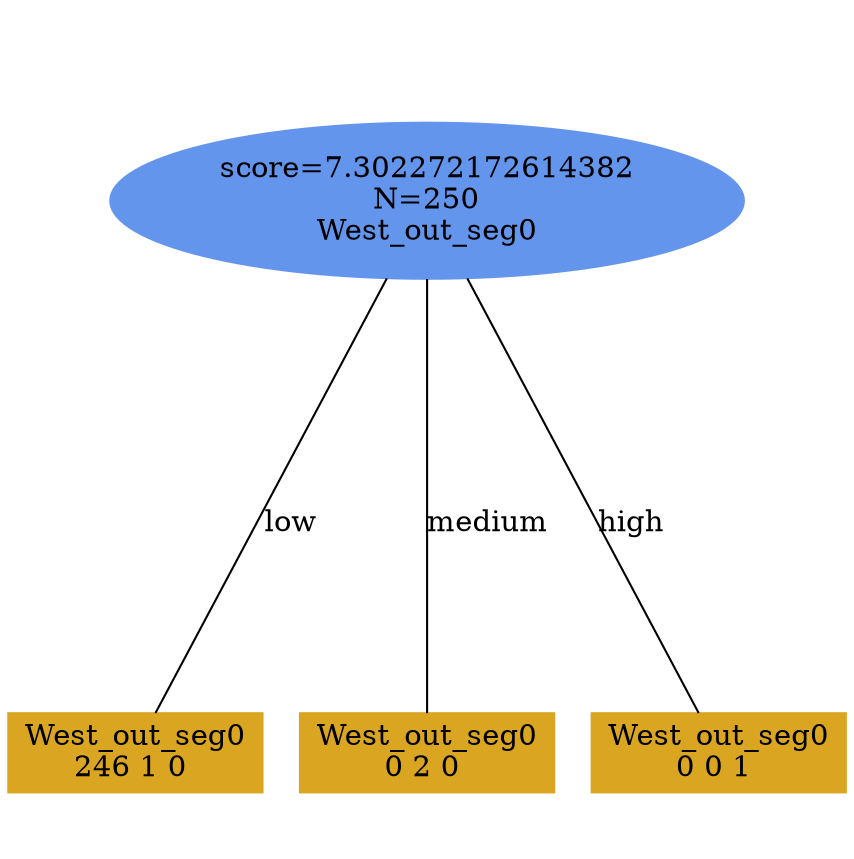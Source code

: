 digraph "DD" {
size = "7.5,10"
ratio=1.0;
center = true;
edge [dir = none];
{ rank = same; node [shape=ellipse, style=filled, color=cornflowerblue];"1622" [label="score=7.302272172614382\nN=250\nWest_out_seg0"];}
{ rank = same; node [shape=box, style=filled, color=goldenrod];"1623" [label="West_out_seg0\n246 1 0 "];}
{ rank = same; node [shape=box, style=filled, color=goldenrod];"1624" [label="West_out_seg0\n0 2 0 "];}
{ rank = same; node [shape=box, style=filled, color=goldenrod];"1625" [label="West_out_seg0\n0 0 1 "];}
"1622" -> "1623" [label = "low"];
"1622" -> "1624" [label = "medium"];
"1622" -> "1625" [label = "high"];

}